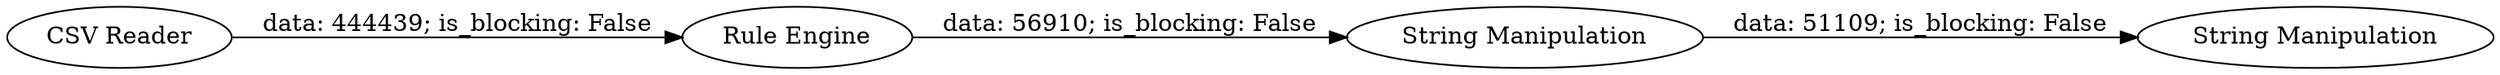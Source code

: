 digraph {
	"-1522206737213959218_3" [label="String Manipulation"]
	"-1522206737213959218_2" [label="CSV Reader"]
	"-1522206737213959218_1" [label="Rule Engine"]
	"-1522206737213959218_4" [label="String Manipulation"]
	"-1522206737213959218_3" -> "-1522206737213959218_4" [label="data: 51109; is_blocking: False"]
	"-1522206737213959218_2" -> "-1522206737213959218_1" [label="data: 444439; is_blocking: False"]
	"-1522206737213959218_1" -> "-1522206737213959218_3" [label="data: 56910; is_blocking: False"]
	rankdir=LR
}
